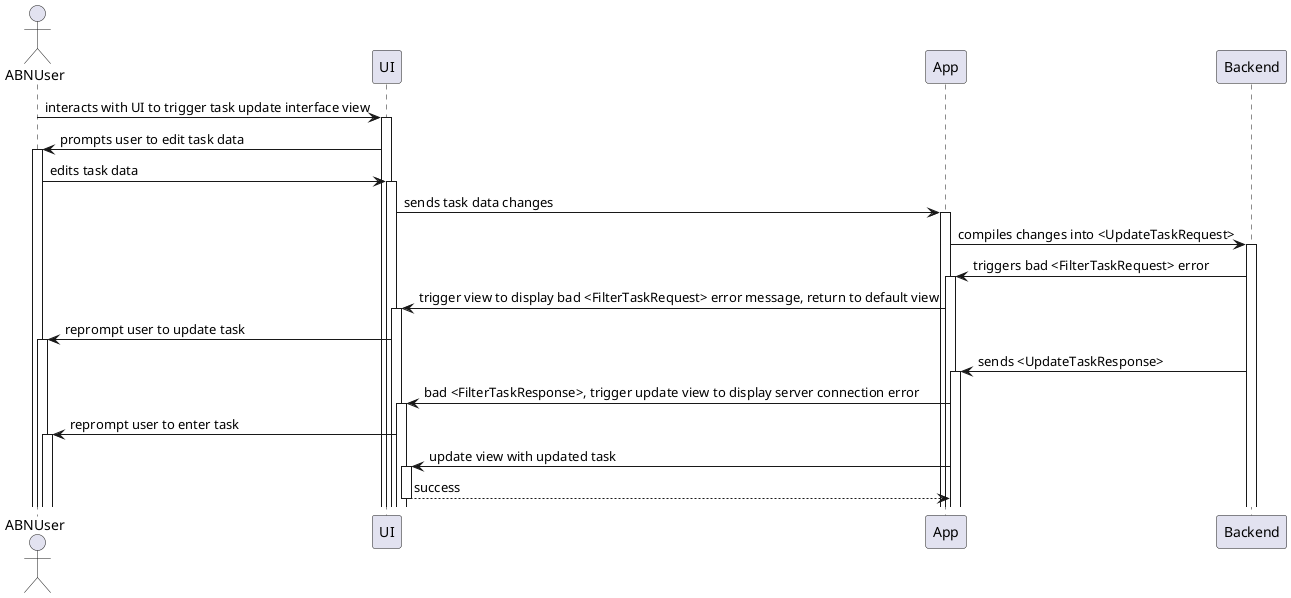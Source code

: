 @startuml
autoactivate on
actor ABNUser
ABNUser -> UI : interacts with UI to trigger task update interface view
UI -> ABNUser : prompts user to edit task data
ABNUser -> UI : edits task data
UI -> App : sends task data changes
App -> Backend : compiles changes into <UpdateTaskRequest>
Backend -> App : triggers bad <FilterTaskRequest> error
App -> UI : trigger view to display bad <FilterTaskRequest> error message, return to default view
UI -> ABNUser : reprompt user to update task
Backend -> App : sends <UpdateTaskResponse>
App -> UI : bad <FilterTaskResponse>, trigger update view to display server connection error
UI -> ABNUser : reprompt user to enter task
App -> UI : update view with updated task
return success
@enduml